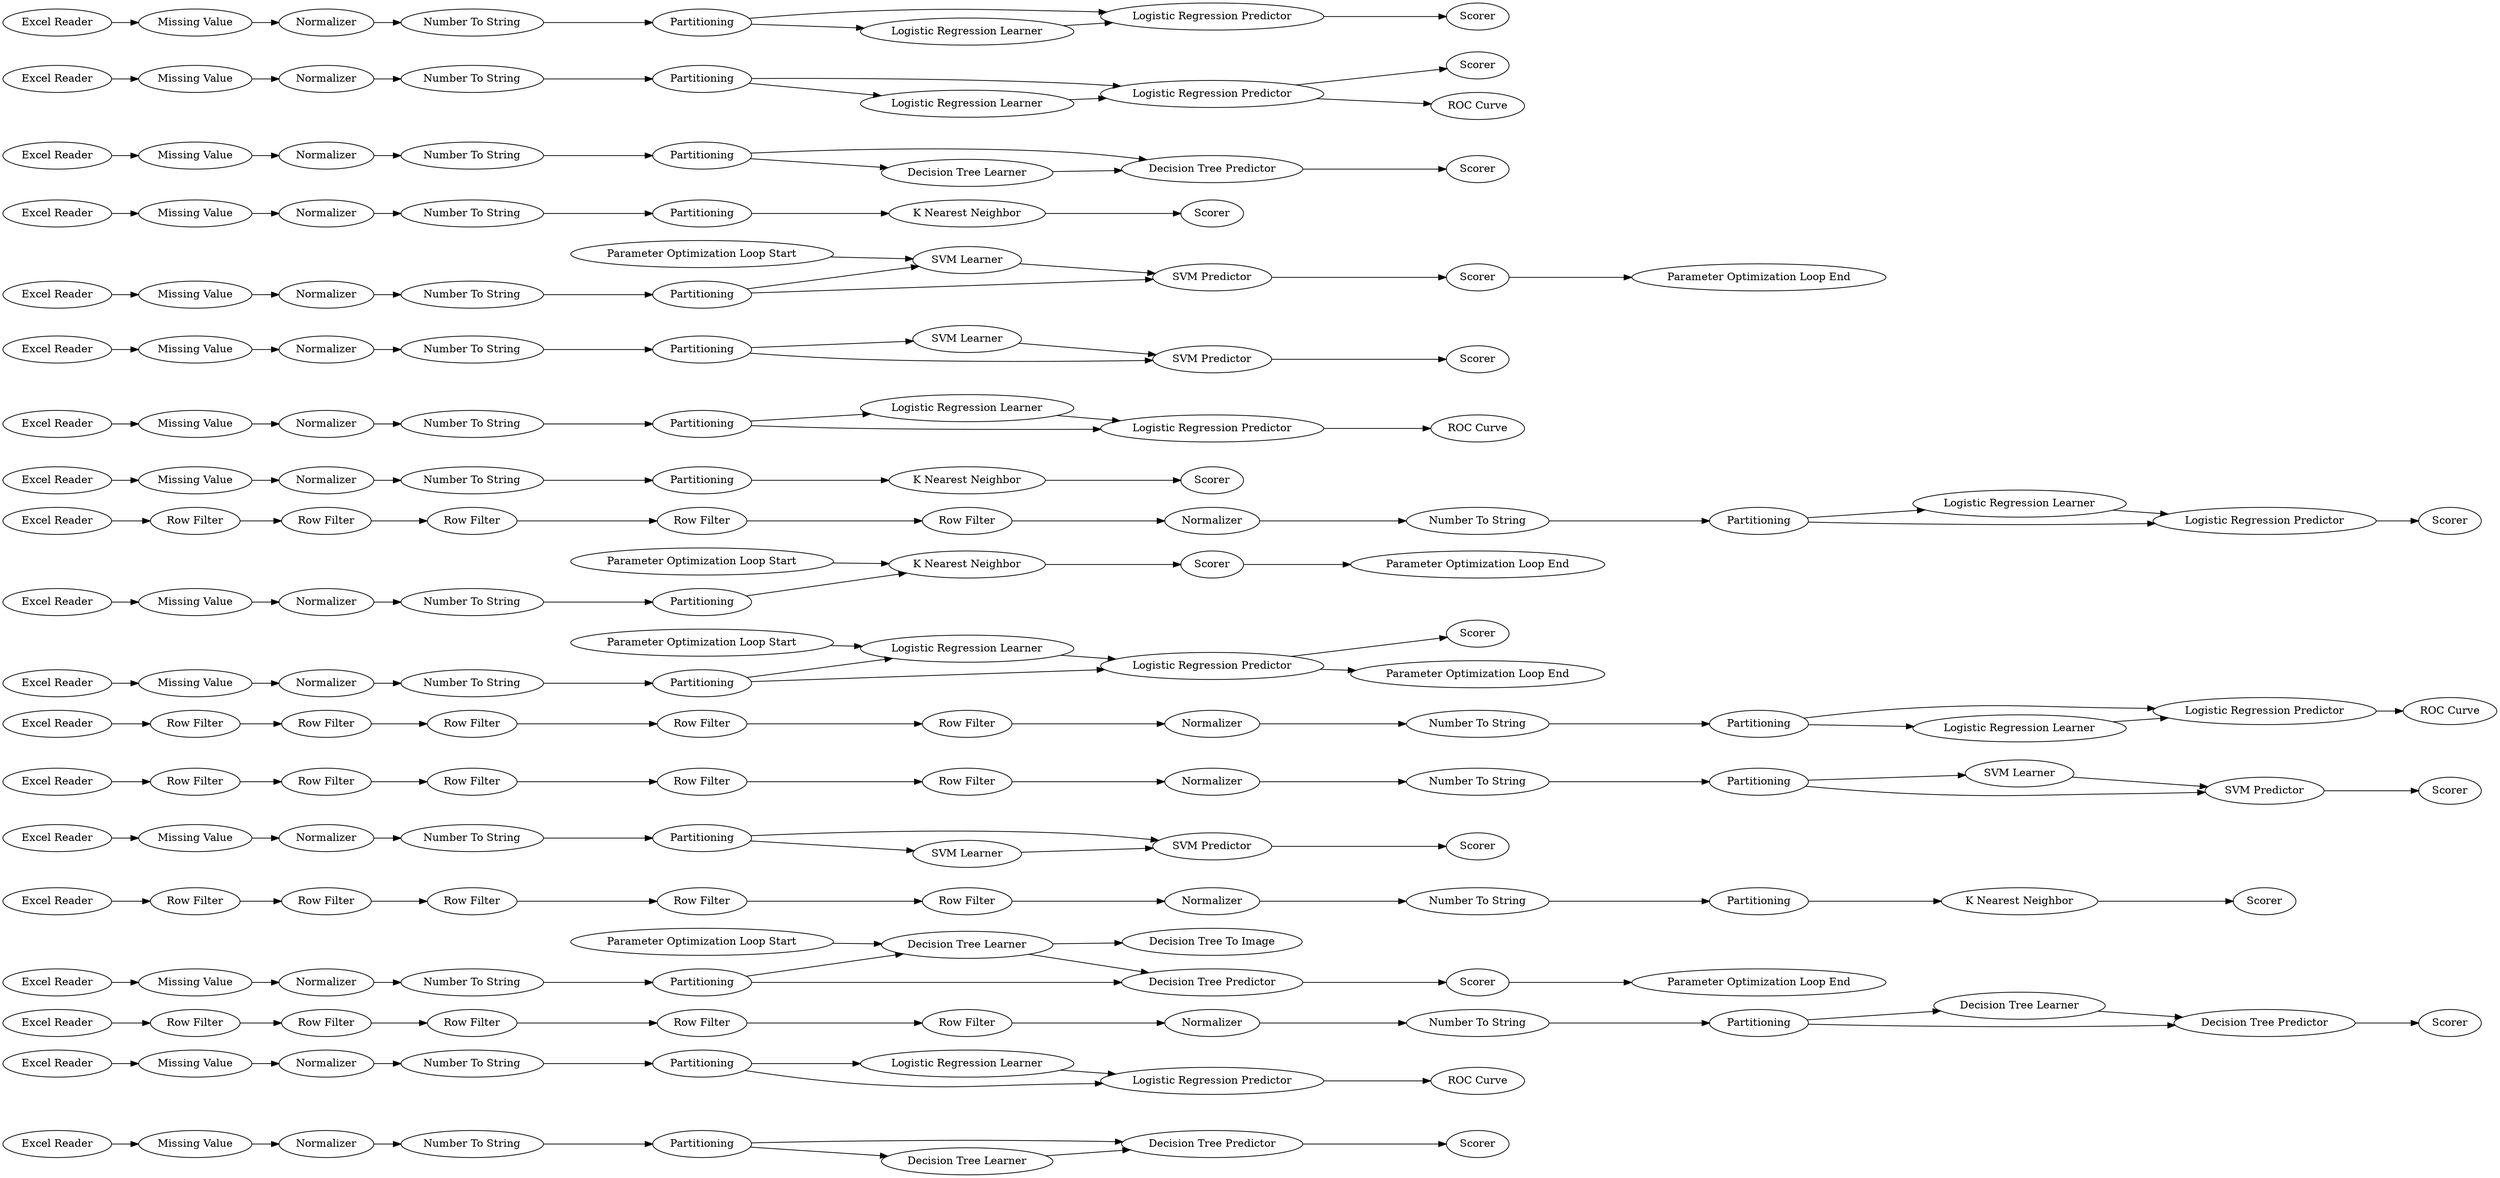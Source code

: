 digraph {
	118 -> 112
	217 -> 216
	58 -> 64
	154 -> 234
	72 -> 78
	117 -> 131
	9 -> 13
	197 -> 204
	198 -> 192
	224 -> 231
	180 -> 176
	43 -> 45
	124 -> 123
	173 -> 172
	206 -> 207
	79 -> 84
	175 -> 178
	188 -> 182
	59 -> 61
	33 -> 34
	44 -> 51
	153 -> 158
	38 -> 43
	40 -> 46
	102 -> 99
	222 -> 226
	90 -> 96
	61 -> 63
	132 -> 137
	75 -> 77
	22 -> 28
	103 -> 100
	100 -> 101
	52 -> 57
	69 -> 72
	71 -> 73
	186 -> 183
	41 -> 44
	92 -> 97
	137 -> 108
	194 -> 198
	66 -> 71
	73 -> 75
	227 -> 224
	12 -> 15
	9 -> 14
	51 -> 50
	112 -> 119
	200 -> 202
	1 -> 27
	109 -> 117
	156 -> 151
	185 -> 188
	46 -> 41
	202 -> 197
	92 -> 98
	15 -> 9
	225 -> 224
	87 -> 88
	120 -> 114
	86 -> 81
	29 -> 233
	123 -> 122
	209 -> 210
	220 -> 215
	203 -> 193
	47 -> 49
	134 -> 128
	45 -> 47
	35 -> 36
	193 -> 194
	201 -> 203
	136 -> 127
	230 -> 225
	50 -> 191
	151 -> 157
	84 -> 85
	126 -> 113
	29 -> 232
	93 -> 90
	131 -> 132
	215 -> 213
	111 -> 128
	132 -> 135
	178 -> 174
	210 -> 211
	211 -> 205
	122 -> 129
	114 -> 138
	13 -> 14
	63 -> 54
	125 -> 116
	97 -> 89
	21 -> 29
	128 -> 110
	99 -> 103
	60 -> 55
	77 -> 68
	116 -> 124
	157 -> 147
	218 -> 219
	54 -> 60
	68 -> 74
	78 -> 70
	121 -> 118
	224 -> 229
	36 -> 12
	202 -> 199
	107 -> 106
	192 -> 200
	172 -> 176
	190 -> 187
	27 -> 33
	177 -> 179
	219 -> 216
	30 -> 29
	64 -> 65
	44 -> 50
	98 -> 97
	49 -> 40
	158 -> 171
	21 -> 30
	187 -> 188
	135 -> 137
	129 -> 130
	74 -> 69
	55 -> 58
	174 -> 173
	25 -> 31
	28 -> 25
	213 -> 218
	199 -> 197
	207 -> 209
	101 -> 107
	85 -> 87
	14 -> 16
	227 -> 225
	176 -> 177
	119 -> 120
	134 -> 111
	210 -> 205
	147 -> 153
	219 -> 217
	115 -> 114
	154 -> 153
	34 -> 35
	149 -> 156
	195 -> 201
	31 -> 21
	205 -> 212
	147 -> 154
	58 -> 65
	183 -> 181
	96 -> 91
	133 -> 109
	85 -> 88
	127 -> 126
	88 -> 80
	91 -> 92
	65 -> 56
	57 -> 59
	113 -> 134
	184 -> 185
	228 -> 223
	216 -> 221
	223 -> 222
	120 -> 115
	81 -> 79
	226 -> 227
	185 -> 187
	182 -> 189
	208 -> 206
	181 -> 184
	170 -> 154
	227 [label=Partitioning]
	103 [label=Normalizer]
	126 [label=Normalizer]
	222 [label=Normalizer]
	136 [label="Excel Reader"]
	153 [label="Decision Tree Predictor"]
	217 [label="Logistic Regression Learner"]
	184 [label="Number To String"]
	201 [label="Row Filter"]
	190 [label="Parameter Optimization Loop Start"]
	189 [label="Parameter Optimization Loop End"]
	154 [label="Decision Tree Learner"]
	129 [label="K Nearest Neighbor"]
	12 [label=Normalizer]
	75 [label="Row Filter"]
	16 [label=Scorer]
	223 [label="Missing Value"]
	115 [label="Decision Tree Learner"]
	68 [label="Row Filter"]
	28 [label="Missing Value"]
	47 [label="Row Filter"]
	93 [label="Excel Reader"]
	135 [label="SVM Learner"]
	134 [label=Partitioning]
	195 [label="Excel Reader"]
	81 [label="Missing Value"]
	107 [label="K Nearest Neighbor"]
	229 [label="Parameter Optimization Loop End"]
	120 [label=Partitioning]
	29 [label="Logistic Regression Predictor"]
	157 [label="Number To String"]
	118 [label="Missing Value"]
	213 [label=Normalizer]
	210 [label=Partitioning]
	231 [label=Scorer]
	27 [label="Row Filter"]
	79 [label=Normalizer]
	9 [label=Partitioning]
	97 [label="Decision Tree Predictor"]
	58 [label=Partitioning]
	108 [label=Scorer]
	122 [label=Partitioning]
	209 [label="Number To String"]
	151 [label=Normalizer]
	211 [label="Logistic Regression Learner"]
	185 [label=Partitioning]
	92 [label=Partitioning]
	137 [label="SVM Predictor"]
	119 [label="Number To String"]
	41 [label="Number To String"]
	98 [label="Decision Tree Learner"]
	54 [label="Row Filter"]
	125 [label="Excel Reader"]
	1 [label="Excel Reader"]
	22 [label="Excel Reader"]
	207 [label=Normalizer]
	191 [label=Scorer]
	147 [label=Partitioning]
	60 [label=Normalizer]
	199 [label="Logistic Regression Learner"]
	192 [label=Normalizer]
	13 [label="SVM Learner"]
	43 [label="Row Filter"]
	44 [label=Partitioning]
	96 [label=Normalizer]
	102 [label="Excel Reader"]
	71 [label="Row Filter"]
	88 [label="SVM Predictor"]
	220 [label="Excel Reader"]
	80 [label=Scorer]
	52 [label="Excel Reader"]
	234 [label="Decision Tree To Image"]
	45 [label="Row Filter"]
	132 [label=Partitioning]
	91 [label="Number To String"]
	57 [label="Row Filter"]
	55 [label="Number To String"]
	21 [label=Partitioning]
	224 [label="Logistic Regression Predictor"]
	138 [label=Scorer]
	121 [label="Excel Reader"]
	200 [label="Number To String"]
	180 [label="Parameter Optimization Loop Start"]
	64 [label="Decision Tree Learner"]
	228 [label="Excel Reader"]
	188 [label="SVM Predictor"]
	156 [label="Missing Value"]
	216 [label="Logistic Regression Predictor"]
	131 [label="Number To String"]
	56 [label=Scorer]
	15 [label="Number To String"]
	25 [label=Normalizer]
	114 [label="Decision Tree Predictor"]
	197 [label="Logistic Regression Predictor"]
	218 [label="Number To String"]
	33 [label="Row Filter"]
	215 [label="Missing Value"]
	59 [label="Row Filter"]
	123 [label="Number To String"]
	90 [label="Missing Value"]
	174 [label=Normalizer]
	72 [label=Partitioning]
	219 [label=Partitioning]
	61 [label="Row Filter"]
	77 [label="Row Filter"]
	124 [label=Normalizer]
	14 [label="SVM Predictor"]
	198 [label="Row Filter"]
	117 [label=Normalizer]
	38 [label="Excel Reader"]
	179 [label="Parameter Optimization Loop End"]
	99 [label="Missing Value"]
	35 [label="Row Filter"]
	65 [label="Decision Tree Predictor"]
	69 [label="Number To String"]
	46 [label=Normalizer]
	116 [label="Missing Value"]
	205 [label="Logistic Regression Predictor"]
	181 [label=Normalizer]
	40 [label="Row Filter"]
	226 [label="Number To String"]
	30 [label="Logistic Regression Learner"]
	128 [label="Logistic Regression Predictor"]
	133 [label="Excel Reader"]
	170 [label="Parameter Optimization Loop Start"]
	203 [label="Row Filter"]
	89 [label=Scorer]
	230 [label="Parameter Optimization Loop Start"]
	194 [label="Row Filter"]
	182 [label=Scorer]
	74 [label=Normalizer]
	149 [label="Excel Reader"]
	78 [label="K Nearest Neighbor"]
	233 [label=Scorer]
	225 [label="Logistic Regression Learner"]
	208 [label="Excel Reader"]
	49 [label="Row Filter"]
	84 [label="Number To String"]
	206 [label="Missing Value"]
	31 [label="Number To String"]
	51 [label="Logistic Regression Learner"]
	183 [label="Missing Value"]
	109 [label="Missing Value"]
	177 [label=Scorer]
	204 [label="ROC Curve"]
	110 [label=Scorer]
	85 [label=Partitioning]
	171 [label="Parameter Optimization Loop End"]
	86 [label="Excel Reader"]
	50 [label="Logistic Regression Predictor"]
	112 [label=Normalizer]
	87 [label="SVM Learner"]
	127 [label="Missing Value"]
	158 [label=Scorer]
	173 [label="Number To String"]
	101 [label=Partitioning]
	178 [label="Missing Value"]
	176 [label="K Nearest Neighbor"]
	63 [label="Row Filter"]
	172 [label=Partitioning]
	100 [label="Number To String"]
	202 [label=Partitioning]
	106 [label=Scorer]
	232 [label="ROC Curve"]
	175 [label="Excel Reader"]
	113 [label="Number To String"]
	34 [label="Row Filter"]
	66 [label="Excel Reader"]
	70 [label=Scorer]
	36 [label="Row Filter"]
	186 [label="Excel Reader"]
	193 [label="Row Filter"]
	212 [label="ROC Curve"]
	130 [label=Scorer]
	187 [label="SVM Learner"]
	111 [label="Logistic Regression Learner"]
	73 [label="Row Filter"]
	221 [label="ROC Curve"]
	rankdir=LR
}
